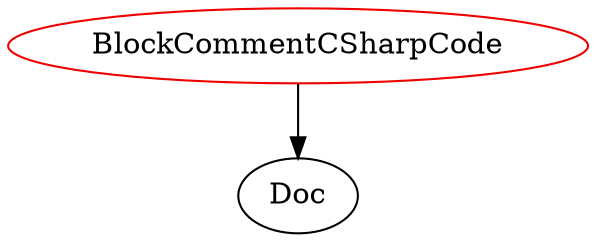 digraph blockcommentcsharpcode{
BlockCommentCSharpCode -> Doc;
BlockCommentCSharpCode	[shape=oval, color=red2, label="BlockCommentCSharpCode"];
}
